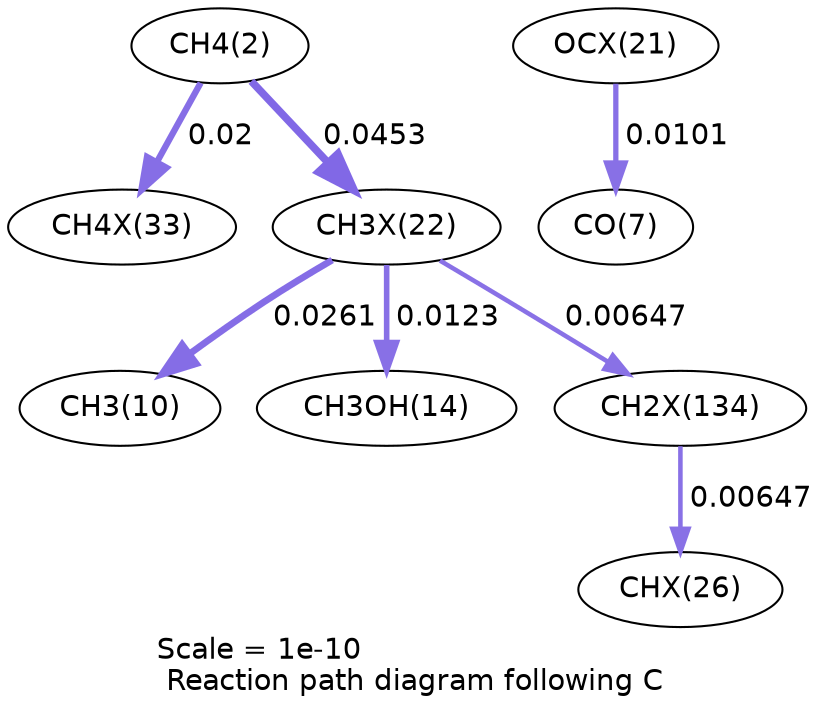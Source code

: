 digraph reaction_paths {
center=1;
s4 -> s40[fontname="Helvetica", penwidth=3.05, arrowsize=1.52, color="0.7, 0.52, 0.9"
, label=" 0.02"];
s4 -> s36[fontname="Helvetica", penwidth=3.66, arrowsize=1.83, color="0.7, 0.545, 0.9"
, label=" 0.0453"];
s36 -> s12[fontname="Helvetica", penwidth=3.25, arrowsize=1.62, color="0.7, 0.526, 0.9"
, label=" 0.0261"];
s36 -> s16[fontname="Helvetica", penwidth=2.68, arrowsize=1.34, color="0.7, 0.512, 0.9"
, label=" 0.0123"];
s36 -> s53[fontname="Helvetica", penwidth=2.19, arrowsize=1.1, color="0.7, 0.506, 0.9"
, label=" 0.00647"];
s53 -> s38[fontname="Helvetica", penwidth=2.19, arrowsize=1.1, color="0.7, 0.506, 0.9"
, label=" 0.00647"];
s35 -> s9[fontname="Helvetica", penwidth=2.53, arrowsize=1.26, color="0.7, 0.51, 0.9"
, label=" 0.0101"];
s4 [ fontname="Helvetica", label="CH4(2)"];
s9 [ fontname="Helvetica", label="CO(7)"];
s12 [ fontname="Helvetica", label="CH3(10)"];
s16 [ fontname="Helvetica", label="CH3OH(14)"];
s35 [ fontname="Helvetica", label="OCX(21)"];
s36 [ fontname="Helvetica", label="CH3X(22)"];
s38 [ fontname="Helvetica", label="CHX(26)"];
s40 [ fontname="Helvetica", label="CH4X(33)"];
s53 [ fontname="Helvetica", label="CH2X(134)"];
 label = "Scale = 1e-10\l Reaction path diagram following C";
 fontname = "Helvetica";
}

